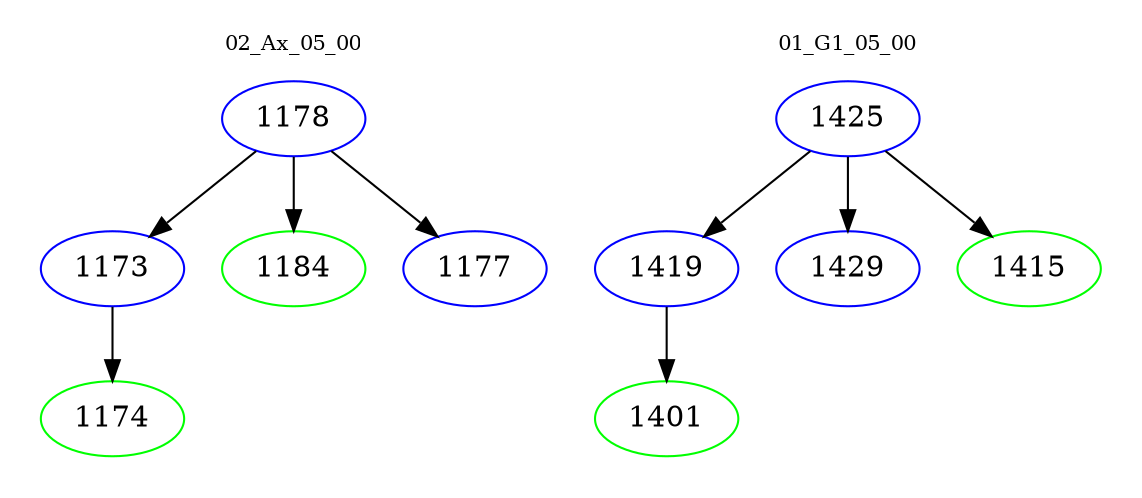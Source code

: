 digraph{
subgraph cluster_0 {
color = white
label = "02_Ax_05_00";
fontsize=10;
T0_1178 [label="1178", color="blue"]
T0_1178 -> T0_1173 [color="black"]
T0_1173 [label="1173", color="blue"]
T0_1173 -> T0_1174 [color="black"]
T0_1174 [label="1174", color="green"]
T0_1178 -> T0_1184 [color="black"]
T0_1184 [label="1184", color="green"]
T0_1178 -> T0_1177 [color="black"]
T0_1177 [label="1177", color="blue"]
}
subgraph cluster_1 {
color = white
label = "01_G1_05_00";
fontsize=10;
T1_1425 [label="1425", color="blue"]
T1_1425 -> T1_1419 [color="black"]
T1_1419 [label="1419", color="blue"]
T1_1419 -> T1_1401 [color="black"]
T1_1401 [label="1401", color="green"]
T1_1425 -> T1_1429 [color="black"]
T1_1429 [label="1429", color="blue"]
T1_1425 -> T1_1415 [color="black"]
T1_1415 [label="1415", color="green"]
}
}
